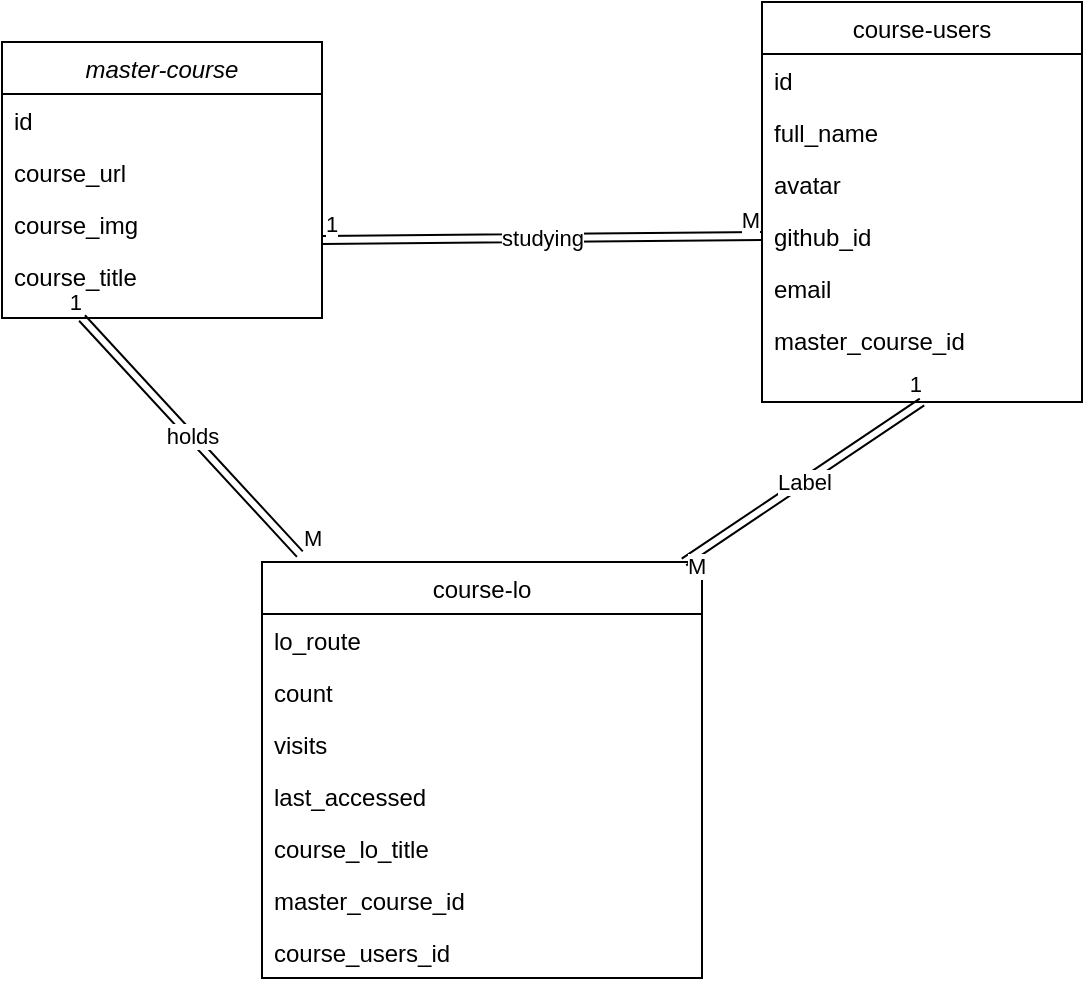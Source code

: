 <mxfile version="22.1.0" type="github">
  <diagram id="C5RBs43oDa-KdzZeNtuy" name="Page-1">
    <mxGraphModel dx="1224" dy="779" grid="1" gridSize="10" guides="1" tooltips="1" connect="1" arrows="1" fold="1" page="1" pageScale="1" pageWidth="827" pageHeight="1169" math="0" shadow="0">
      <root>
        <mxCell id="WIyWlLk6GJQsqaUBKTNV-0" />
        <mxCell id="WIyWlLk6GJQsqaUBKTNV-1" parent="WIyWlLk6GJQsqaUBKTNV-0" />
        <mxCell id="zkfFHV4jXpPFQw0GAbJ--0" value="master-course" style="swimlane;fontStyle=2;align=center;verticalAlign=top;childLayout=stackLayout;horizontal=1;startSize=26;horizontalStack=0;resizeParent=1;resizeLast=0;collapsible=1;marginBottom=0;rounded=0;shadow=0;strokeWidth=1;" parent="WIyWlLk6GJQsqaUBKTNV-1" vertex="1">
          <mxGeometry x="200" y="130" width="160" height="138" as="geometry">
            <mxRectangle x="230" y="140" width="160" height="26" as="alternateBounds" />
          </mxGeometry>
        </mxCell>
        <mxCell id="zkfFHV4jXpPFQw0GAbJ--1" value="id" style="text;align=left;verticalAlign=top;spacingLeft=4;spacingRight=4;overflow=hidden;rotatable=0;points=[[0,0.5],[1,0.5]];portConstraint=eastwest;" parent="zkfFHV4jXpPFQw0GAbJ--0" vertex="1">
          <mxGeometry y="26" width="160" height="26" as="geometry" />
        </mxCell>
        <mxCell id="zkfFHV4jXpPFQw0GAbJ--2" value="course_url" style="text;align=left;verticalAlign=top;spacingLeft=4;spacingRight=4;overflow=hidden;rotatable=0;points=[[0,0.5],[1,0.5]];portConstraint=eastwest;rounded=0;shadow=0;html=0;" parent="zkfFHV4jXpPFQw0GAbJ--0" vertex="1">
          <mxGeometry y="52" width="160" height="26" as="geometry" />
        </mxCell>
        <mxCell id="zkfFHV4jXpPFQw0GAbJ--3" value="course_img" style="text;align=left;verticalAlign=top;spacingLeft=4;spacingRight=4;overflow=hidden;rotatable=0;points=[[0,0.5],[1,0.5]];portConstraint=eastwest;rounded=0;shadow=0;html=0;" parent="zkfFHV4jXpPFQw0GAbJ--0" vertex="1">
          <mxGeometry y="78" width="160" height="26" as="geometry" />
        </mxCell>
        <mxCell id="0kbVEMrh6dOVvHyl9X31-0" value="course_title" style="text;align=left;verticalAlign=top;spacingLeft=4;spacingRight=4;overflow=hidden;rotatable=0;points=[[0,0.5],[1,0.5]];portConstraint=eastwest;rounded=0;shadow=0;html=0;" vertex="1" parent="zkfFHV4jXpPFQw0GAbJ--0">
          <mxGeometry y="104" width="160" height="26" as="geometry" />
        </mxCell>
        <mxCell id="zkfFHV4jXpPFQw0GAbJ--17" value="course-users" style="swimlane;fontStyle=0;align=center;verticalAlign=top;childLayout=stackLayout;horizontal=1;startSize=26;horizontalStack=0;resizeParent=1;resizeLast=0;collapsible=1;marginBottom=0;rounded=0;shadow=0;strokeWidth=1;" parent="WIyWlLk6GJQsqaUBKTNV-1" vertex="1">
          <mxGeometry x="580" y="110" width="160" height="200" as="geometry">
            <mxRectangle x="550" y="140" width="160" height="26" as="alternateBounds" />
          </mxGeometry>
        </mxCell>
        <mxCell id="zkfFHV4jXpPFQw0GAbJ--18" value="id" style="text;align=left;verticalAlign=top;spacingLeft=4;spacingRight=4;overflow=hidden;rotatable=0;points=[[0,0.5],[1,0.5]];portConstraint=eastwest;" parent="zkfFHV4jXpPFQw0GAbJ--17" vertex="1">
          <mxGeometry y="26" width="160" height="26" as="geometry" />
        </mxCell>
        <mxCell id="zkfFHV4jXpPFQw0GAbJ--19" value="full_name" style="text;align=left;verticalAlign=top;spacingLeft=4;spacingRight=4;overflow=hidden;rotatable=0;points=[[0,0.5],[1,0.5]];portConstraint=eastwest;rounded=0;shadow=0;html=0;" parent="zkfFHV4jXpPFQw0GAbJ--17" vertex="1">
          <mxGeometry y="52" width="160" height="26" as="geometry" />
        </mxCell>
        <mxCell id="zkfFHV4jXpPFQw0GAbJ--20" value="avatar" style="text;align=left;verticalAlign=top;spacingLeft=4;spacingRight=4;overflow=hidden;rotatable=0;points=[[0,0.5],[1,0.5]];portConstraint=eastwest;rounded=0;shadow=0;html=0;" parent="zkfFHV4jXpPFQw0GAbJ--17" vertex="1">
          <mxGeometry y="78" width="160" height="26" as="geometry" />
        </mxCell>
        <mxCell id="zkfFHV4jXpPFQw0GAbJ--21" value="github_id" style="text;align=left;verticalAlign=top;spacingLeft=4;spacingRight=4;overflow=hidden;rotatable=0;points=[[0,0.5],[1,0.5]];portConstraint=eastwest;rounded=0;shadow=0;html=0;" parent="zkfFHV4jXpPFQw0GAbJ--17" vertex="1">
          <mxGeometry y="104" width="160" height="26" as="geometry" />
        </mxCell>
        <mxCell id="zkfFHV4jXpPFQw0GAbJ--22" value="email" style="text;align=left;verticalAlign=top;spacingLeft=4;spacingRight=4;overflow=hidden;rotatable=0;points=[[0,0.5],[1,0.5]];portConstraint=eastwest;rounded=0;shadow=0;html=0;" parent="zkfFHV4jXpPFQw0GAbJ--17" vertex="1">
          <mxGeometry y="130" width="160" height="26" as="geometry" />
        </mxCell>
        <mxCell id="zkfFHV4jXpPFQw0GAbJ--24" value="master_course_id" style="text;align=left;verticalAlign=top;spacingLeft=4;spacingRight=4;overflow=hidden;rotatable=0;points=[[0,0.5],[1,0.5]];portConstraint=eastwest;" parent="zkfFHV4jXpPFQw0GAbJ--17" vertex="1">
          <mxGeometry y="156" width="160" height="26" as="geometry" />
        </mxCell>
        <mxCell id="0kbVEMrh6dOVvHyl9X31-2" value="course-lo" style="swimlane;fontStyle=0;align=center;verticalAlign=top;childLayout=stackLayout;horizontal=1;startSize=26;horizontalStack=0;resizeParent=1;resizeLast=0;collapsible=1;marginBottom=0;rounded=0;shadow=0;strokeWidth=1;" vertex="1" parent="WIyWlLk6GJQsqaUBKTNV-1">
          <mxGeometry x="330" y="390" width="220" height="208" as="geometry">
            <mxRectangle x="550" y="140" width="160" height="26" as="alternateBounds" />
          </mxGeometry>
        </mxCell>
        <mxCell id="0kbVEMrh6dOVvHyl9X31-3" value="lo_route" style="text;align=left;verticalAlign=top;spacingLeft=4;spacingRight=4;overflow=hidden;rotatable=0;points=[[0,0.5],[1,0.5]];portConstraint=eastwest;" vertex="1" parent="0kbVEMrh6dOVvHyl9X31-2">
          <mxGeometry y="26" width="220" height="26" as="geometry" />
        </mxCell>
        <mxCell id="0kbVEMrh6dOVvHyl9X31-4" value="count" style="text;align=left;verticalAlign=top;spacingLeft=4;spacingRight=4;overflow=hidden;rotatable=0;points=[[0,0.5],[1,0.5]];portConstraint=eastwest;rounded=0;shadow=0;html=0;" vertex="1" parent="0kbVEMrh6dOVvHyl9X31-2">
          <mxGeometry y="52" width="220" height="26" as="geometry" />
        </mxCell>
        <mxCell id="0kbVEMrh6dOVvHyl9X31-5" value="visits" style="text;align=left;verticalAlign=top;spacingLeft=4;spacingRight=4;overflow=hidden;rotatable=0;points=[[0,0.5],[1,0.5]];portConstraint=eastwest;rounded=0;shadow=0;html=0;" vertex="1" parent="0kbVEMrh6dOVvHyl9X31-2">
          <mxGeometry y="78" width="220" height="26" as="geometry" />
        </mxCell>
        <mxCell id="0kbVEMrh6dOVvHyl9X31-6" value="last_accessed" style="text;align=left;verticalAlign=top;spacingLeft=4;spacingRight=4;overflow=hidden;rotatable=0;points=[[0,0.5],[1,0.5]];portConstraint=eastwest;rounded=0;shadow=0;html=0;" vertex="1" parent="0kbVEMrh6dOVvHyl9X31-2">
          <mxGeometry y="104" width="220" height="26" as="geometry" />
        </mxCell>
        <mxCell id="0kbVEMrh6dOVvHyl9X31-7" value="course_lo_title" style="text;align=left;verticalAlign=top;spacingLeft=4;spacingRight=4;overflow=hidden;rotatable=0;points=[[0,0.5],[1,0.5]];portConstraint=eastwest;rounded=0;shadow=0;html=0;" vertex="1" parent="0kbVEMrh6dOVvHyl9X31-2">
          <mxGeometry y="130" width="220" height="26" as="geometry" />
        </mxCell>
        <mxCell id="0kbVEMrh6dOVvHyl9X31-8" value="master_course_id" style="text;align=left;verticalAlign=top;spacingLeft=4;spacingRight=4;overflow=hidden;rotatable=0;points=[[0,0.5],[1,0.5]];portConstraint=eastwest;" vertex="1" parent="0kbVEMrh6dOVvHyl9X31-2">
          <mxGeometry y="156" width="220" height="26" as="geometry" />
        </mxCell>
        <mxCell id="0kbVEMrh6dOVvHyl9X31-9" value="course_users_id" style="text;align=left;verticalAlign=top;spacingLeft=4;spacingRight=4;overflow=hidden;rotatable=0;points=[[0,0.5],[1,0.5]];portConstraint=eastwest;" vertex="1" parent="0kbVEMrh6dOVvHyl9X31-2">
          <mxGeometry y="182" width="220" height="26" as="geometry" />
        </mxCell>
        <mxCell id="0kbVEMrh6dOVvHyl9X31-10" value="" style="endArrow=classic;html=1;rounded=0;shape=link;exitX=0.086;exitY=-0.019;exitDx=0;exitDy=0;exitPerimeter=0;entryX=0.25;entryY=1;entryDx=0;entryDy=0;" edge="1" parent="WIyWlLk6GJQsqaUBKTNV-1" source="0kbVEMrh6dOVvHyl9X31-2" target="zkfFHV4jXpPFQw0GAbJ--0">
          <mxGeometry relative="1" as="geometry">
            <mxPoint x="330" y="380" as="sourcePoint" />
            <mxPoint x="350" y="270" as="targetPoint" />
          </mxGeometry>
        </mxCell>
        <mxCell id="0kbVEMrh6dOVvHyl9X31-11" value="holds" style="edgeLabel;resizable=0;html=1;align=center;verticalAlign=middle;" connectable="0" vertex="1" parent="0kbVEMrh6dOVvHyl9X31-10">
          <mxGeometry relative="1" as="geometry" />
        </mxCell>
        <mxCell id="0kbVEMrh6dOVvHyl9X31-12" value="M" style="edgeLabel;resizable=0;html=1;align=left;verticalAlign=bottom;" connectable="0" vertex="1" parent="0kbVEMrh6dOVvHyl9X31-10">
          <mxGeometry x="-1" relative="1" as="geometry" />
        </mxCell>
        <mxCell id="0kbVEMrh6dOVvHyl9X31-13" value="1" style="edgeLabel;resizable=0;html=1;align=right;verticalAlign=bottom;" connectable="0" vertex="1" parent="0kbVEMrh6dOVvHyl9X31-10">
          <mxGeometry x="1" relative="1" as="geometry" />
        </mxCell>
        <mxCell id="0kbVEMrh6dOVvHyl9X31-16" value="" style="endArrow=classic;html=1;rounded=0;shape=link;exitX=1;exitY=0.808;exitDx=0;exitDy=0;exitPerimeter=0;entryX=0;entryY=0.5;entryDx=0;entryDy=0;" edge="1" parent="WIyWlLk6GJQsqaUBKTNV-1" source="zkfFHV4jXpPFQw0GAbJ--3" target="zkfFHV4jXpPFQw0GAbJ--21">
          <mxGeometry relative="1" as="geometry">
            <mxPoint x="350" y="230" as="sourcePoint" />
            <mxPoint x="510" y="230" as="targetPoint" />
          </mxGeometry>
        </mxCell>
        <mxCell id="0kbVEMrh6dOVvHyl9X31-17" value="studying" style="edgeLabel;resizable=0;html=1;align=center;verticalAlign=middle;" connectable="0" vertex="1" parent="0kbVEMrh6dOVvHyl9X31-16">
          <mxGeometry relative="1" as="geometry" />
        </mxCell>
        <mxCell id="0kbVEMrh6dOVvHyl9X31-18" value="1" style="edgeLabel;resizable=0;html=1;align=left;verticalAlign=bottom;" connectable="0" vertex="1" parent="0kbVEMrh6dOVvHyl9X31-16">
          <mxGeometry x="-1" relative="1" as="geometry" />
        </mxCell>
        <mxCell id="0kbVEMrh6dOVvHyl9X31-19" value="M" style="edgeLabel;resizable=0;html=1;align=right;verticalAlign=bottom;" connectable="0" vertex="1" parent="0kbVEMrh6dOVvHyl9X31-16">
          <mxGeometry x="1" relative="1" as="geometry" />
        </mxCell>
        <mxCell id="0kbVEMrh6dOVvHyl9X31-20" value="" style="endArrow=classic;html=1;rounded=0;shape=link;exitX=0.959;exitY=0;exitDx=0;exitDy=0;exitPerimeter=0;entryX=0.5;entryY=1;entryDx=0;entryDy=0;" edge="1" parent="WIyWlLk6GJQsqaUBKTNV-1" source="0kbVEMrh6dOVvHyl9X31-2" target="zkfFHV4jXpPFQw0GAbJ--17">
          <mxGeometry relative="1" as="geometry">
            <mxPoint x="460" y="370" as="sourcePoint" />
            <mxPoint x="520" y="300" as="targetPoint" />
          </mxGeometry>
        </mxCell>
        <mxCell id="0kbVEMrh6dOVvHyl9X31-21" value="Label" style="edgeLabel;resizable=0;html=1;align=center;verticalAlign=middle;" connectable="0" vertex="1" parent="0kbVEMrh6dOVvHyl9X31-20">
          <mxGeometry relative="1" as="geometry" />
        </mxCell>
        <mxCell id="0kbVEMrh6dOVvHyl9X31-22" value="M" style="edgeLabel;resizable=0;html=1;align=left;verticalAlign=bottom;" connectable="0" vertex="1" parent="0kbVEMrh6dOVvHyl9X31-20">
          <mxGeometry x="-1" relative="1" as="geometry">
            <mxPoint y="10" as="offset" />
          </mxGeometry>
        </mxCell>
        <mxCell id="0kbVEMrh6dOVvHyl9X31-23" value="1" style="edgeLabel;resizable=0;html=1;align=right;verticalAlign=bottom;" connectable="0" vertex="1" parent="0kbVEMrh6dOVvHyl9X31-20">
          <mxGeometry x="1" relative="1" as="geometry" />
        </mxCell>
      </root>
    </mxGraphModel>
  </diagram>
</mxfile>
